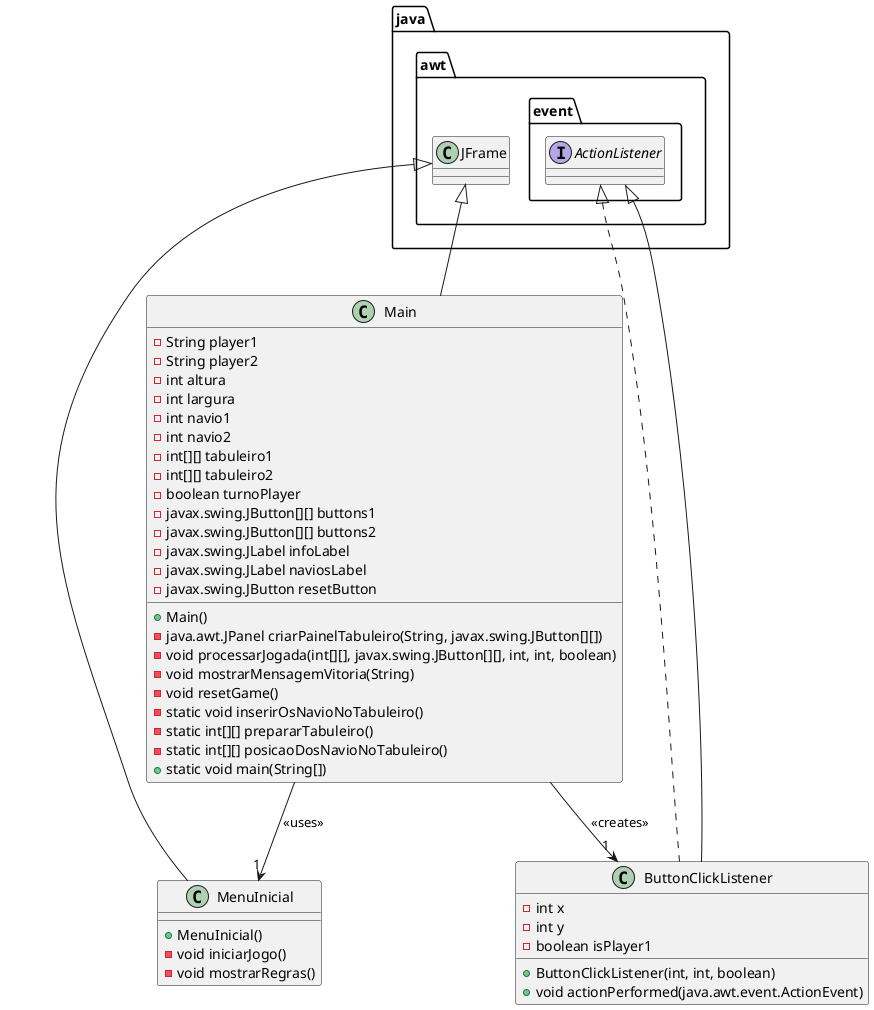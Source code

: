 @startuml
!define JFrame java.awt.JFrame
!define JPanel java.awt.JPanel
!define JButton javax.swing.JButton
!define JLabel javax.swing.JLabel
!define BorderLayout java.awt.BorderLayout
!define GridLayout java.awt.GridLayout
!define Color java.awt.Color
!define Insets java.awt.Insets
!define ActionListener java.awt.event.ActionListener
!define ActionEvent java.awt.event.ActionEvent
!define SwingUtilities javax.swing.SwingUtilities
!define TitledBorder javax.swing.border.TitledBorder
!define BorderFactory javax.swing.BorderFactory
!define ImageIO javax.imageio.ImageIO
!define Image java.awt.Image
!define ImageIcon javax.swing.ImageIcon
!define JOptionPane javax.swing.JOptionPane
!define URL java.net.URL

class Main extends JFrame {
    - String player1
    - String player2
    - int altura
    - int largura
    - int navio1
    - int navio2
    - int[][] tabuleiro1
    - int[][] tabuleiro2
    - boolean turnoPlayer
    - JButton[][] buttons1
    - JButton[][] buttons2
    - JLabel infoLabel
    - JLabel naviosLabel
    - JButton resetButton

    + Main()
    - JPanel criarPainelTabuleiro(String, JButton[][])
    - void processarJogada(int[][], JButton[][], int, int, boolean)
    - void mostrarMensagemVitoria(String)
    - void resetGame()
    - static void inserirOsNavioNoTabuleiro()
    - static int[][] prepararTabuleiro()
    - static int[][] posicaoDosNavioNoTabuleiro()
    + static void main(String[])
}

class ButtonClickListener implements ActionListener {
    - int x
    - int y
    - boolean isPlayer1

    + ButtonClickListener(int, int, boolean)
    + void actionPerformed(ActionEvent)
}

class MenuInicial extends JFrame {
    + MenuInicial()
    - void iniciarJogo()
    - void mostrarRegras()
}

Main --> "1" ButtonClickListener : <<creates>>
Main --> "1" MenuInicial : <<uses>>

ButtonClickListener -up-|> ActionListener
@enduml